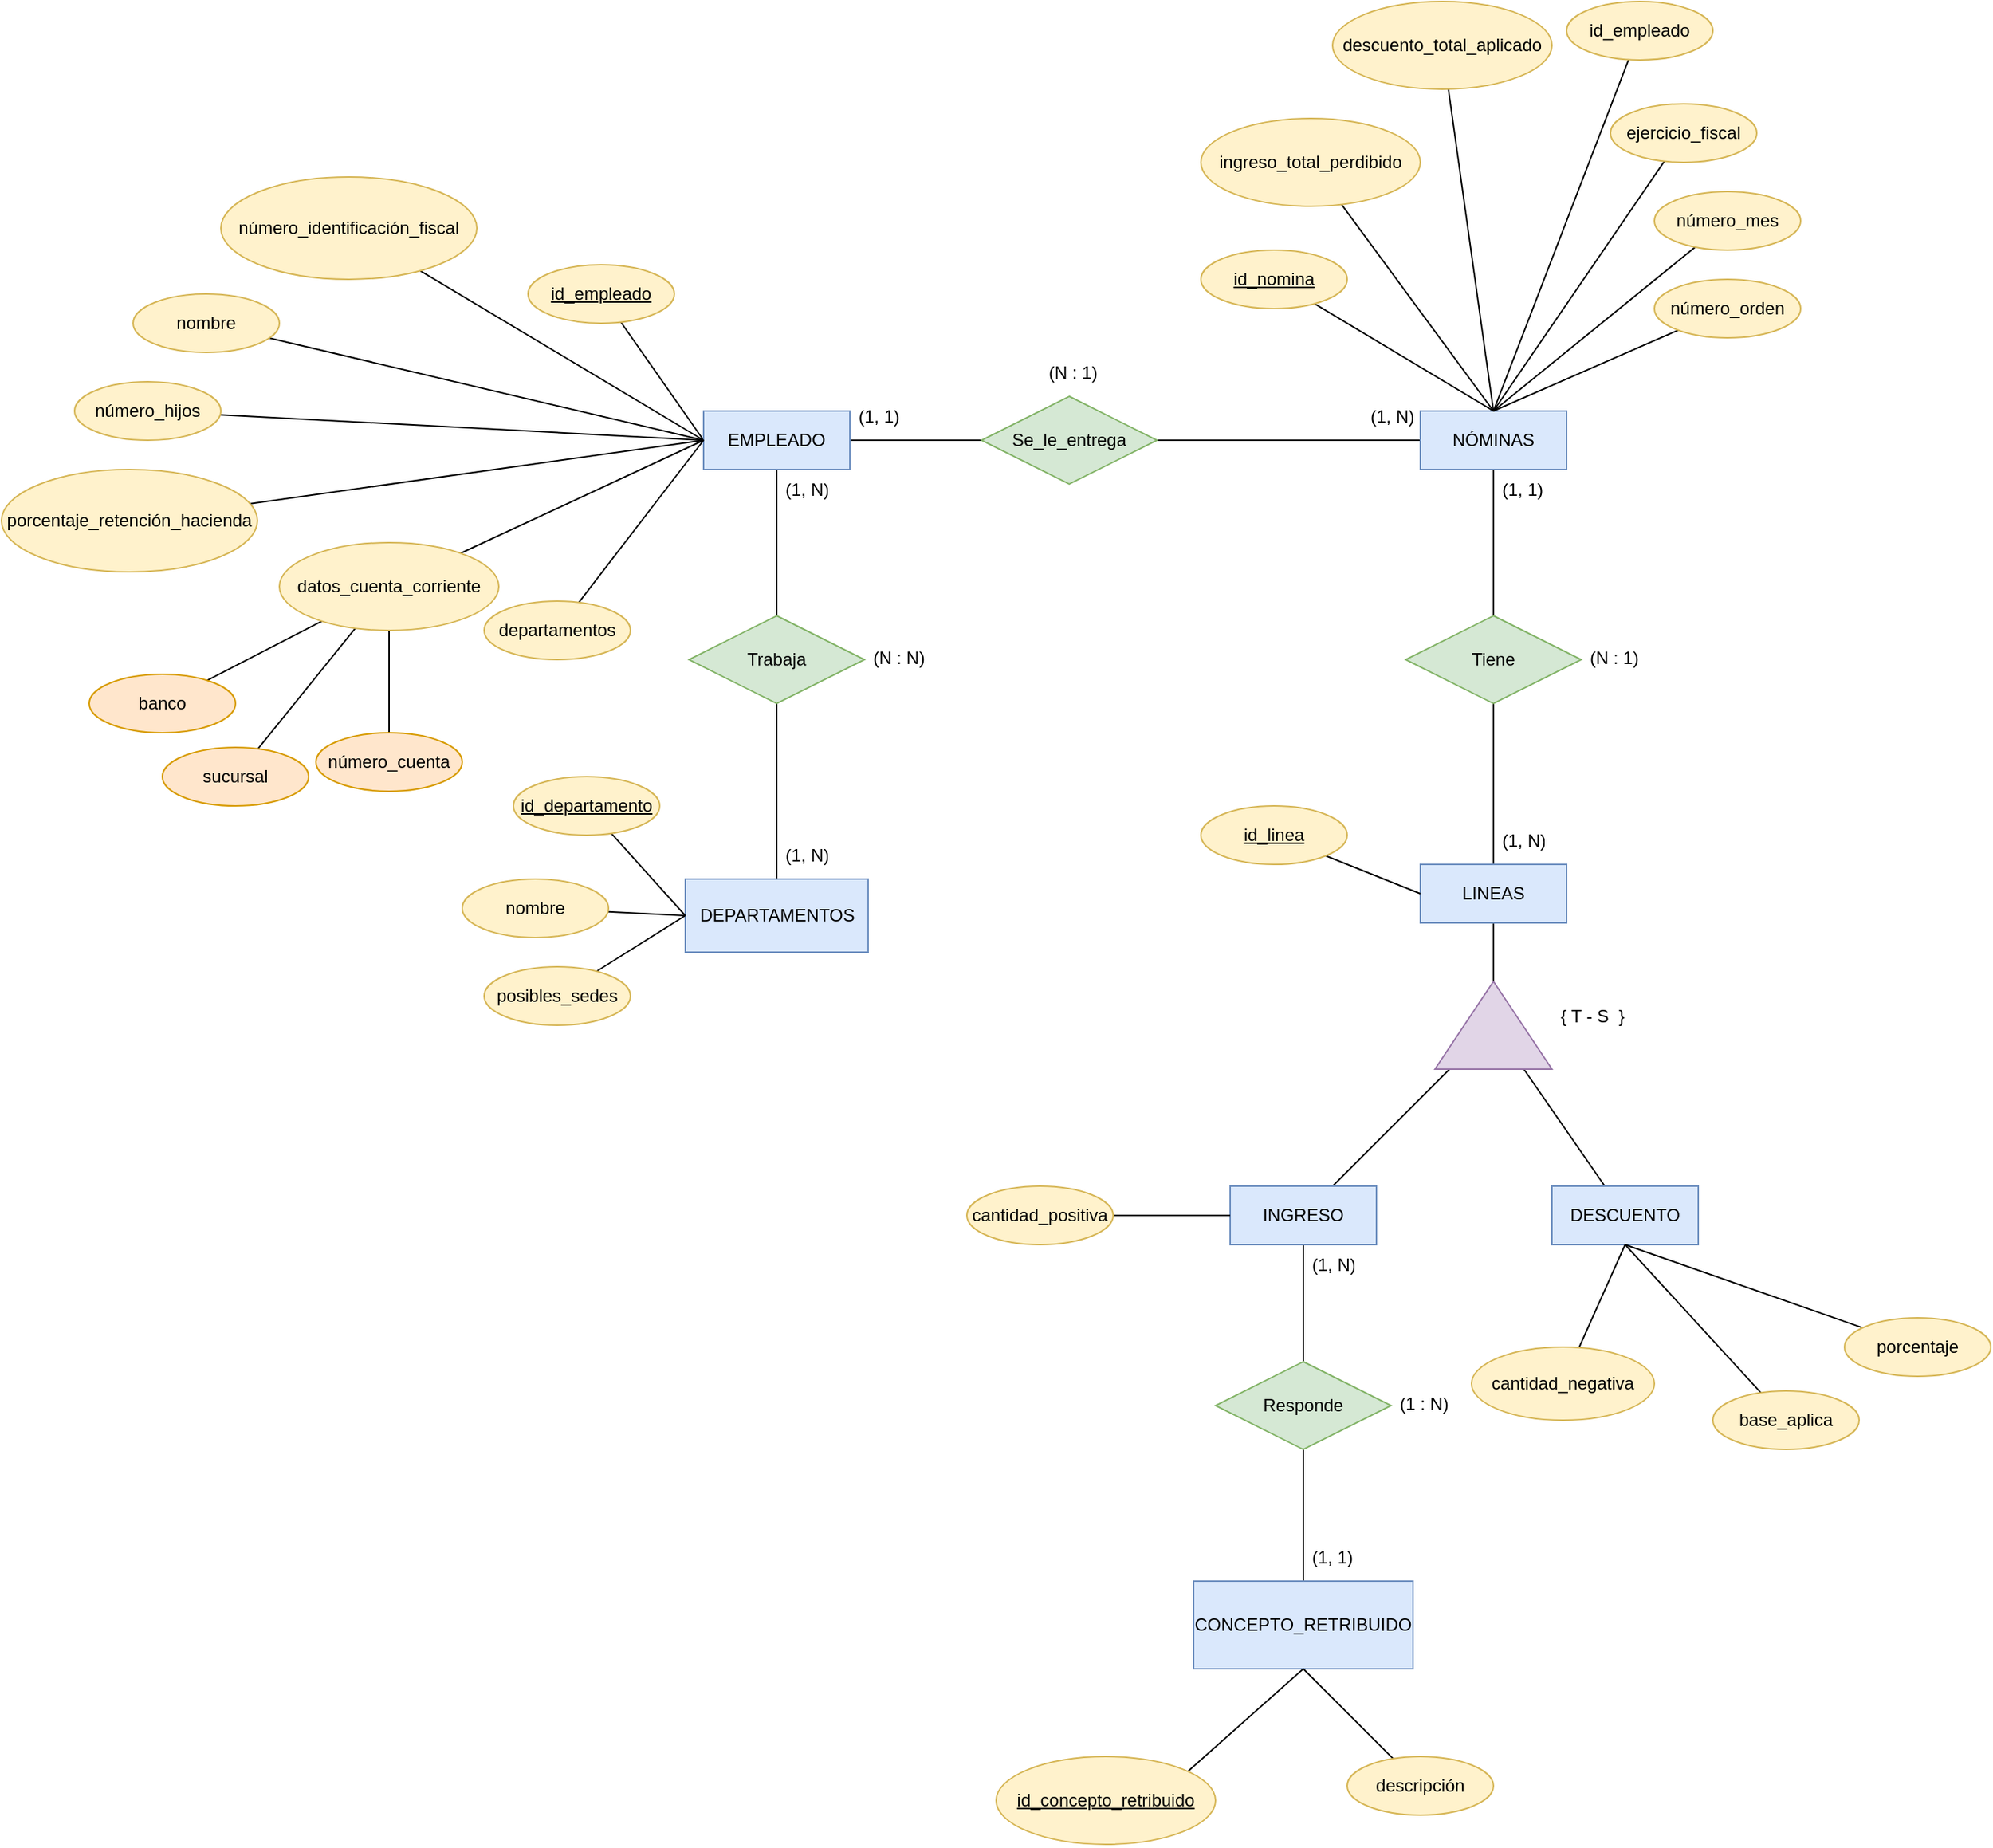 <mxfile version="13.9.9" type="device"><diagram id="gn-qLjakA-v-OQefP6Vq" name="Página-1"><mxGraphModel dx="969" dy="1599" grid="1" gridSize="10" guides="1" tooltips="1" connect="1" arrows="1" fold="1" page="1" pageScale="1" pageWidth="700" pageHeight="1000" math="0" shadow="0"><root><mxCell id="0"/><mxCell id="1" parent="0"/><mxCell id="bvjPhkYItcyv0k88Hpn0-2" style="rounded=0;orthogonalLoop=1;jettySize=auto;html=1;endArrow=none;endFill=0;exitX=0;exitY=0.5;exitDx=0;exitDy=0;" edge="1" parent="1" source="bvjPhkYItcyv0k88Hpn0-1" target="bvjPhkYItcyv0k88Hpn0-4"><mxGeometry relative="1" as="geometry"><mxPoint x="350" y="200" as="targetPoint"/></mxGeometry></mxCell><mxCell id="bvjPhkYItcyv0k88Hpn0-24" style="edgeStyle=none;rounded=0;orthogonalLoop=1;jettySize=auto;html=1;endArrow=none;endFill=0;" edge="1" parent="1" source="bvjPhkYItcyv0k88Hpn0-1" target="bvjPhkYItcyv0k88Hpn0-25"><mxGeometry relative="1" as="geometry"><mxPoint x="200" y="350" as="targetPoint"/></mxGeometry></mxCell><mxCell id="bvjPhkYItcyv0k88Hpn0-34" style="edgeStyle=none;rounded=0;orthogonalLoop=1;jettySize=auto;html=1;endArrow=none;endFill=0;" edge="1" parent="1" source="bvjPhkYItcyv0k88Hpn0-1" target="bvjPhkYItcyv0k88Hpn0-35"><mxGeometry relative="1" as="geometry"><mxPoint x="400" y="200" as="targetPoint"/></mxGeometry></mxCell><mxCell id="bvjPhkYItcyv0k88Hpn0-1" value="EMPLEADO" style="whiteSpace=wrap;html=1;align=center;fillColor=#dae8fc;strokeColor=#6c8ebf;" vertex="1" parent="1"><mxGeometry x="150" y="180" width="100" height="40" as="geometry"/></mxCell><mxCell id="bvjPhkYItcyv0k88Hpn0-4" value="id_empleado" style="ellipse;whiteSpace=wrap;html=1;align=center;fontStyle=4;fillColor=#fff2cc;strokeColor=#d6b656;" vertex="1" parent="1"><mxGeometry x="30" y="80" width="100" height="40" as="geometry"/></mxCell><mxCell id="bvjPhkYItcyv0k88Hpn0-11" style="edgeStyle=none;rounded=0;orthogonalLoop=1;jettySize=auto;html=1;entryX=0;entryY=0.5;entryDx=0;entryDy=0;endArrow=none;endFill=0;" edge="1" parent="1" source="bvjPhkYItcyv0k88Hpn0-5" target="bvjPhkYItcyv0k88Hpn0-1"><mxGeometry relative="1" as="geometry"/></mxCell><mxCell id="bvjPhkYItcyv0k88Hpn0-5" value="número_identificación_fiscal" style="ellipse;whiteSpace=wrap;html=1;align=center;fillColor=#fff2cc;strokeColor=#d6b656;" vertex="1" parent="1"><mxGeometry x="-180" y="20" width="175" height="70" as="geometry"/></mxCell><mxCell id="bvjPhkYItcyv0k88Hpn0-12" style="edgeStyle=none;rounded=0;orthogonalLoop=1;jettySize=auto;html=1;entryX=0;entryY=0.5;entryDx=0;entryDy=0;endArrow=none;endFill=0;" edge="1" parent="1" source="bvjPhkYItcyv0k88Hpn0-6" target="bvjPhkYItcyv0k88Hpn0-1"><mxGeometry relative="1" as="geometry"/></mxCell><mxCell id="bvjPhkYItcyv0k88Hpn0-6" value="nombre" style="ellipse;whiteSpace=wrap;html=1;align=center;fillColor=#fff2cc;strokeColor=#d6b656;" vertex="1" parent="1"><mxGeometry x="-240" y="100" width="100" height="40" as="geometry"/></mxCell><mxCell id="bvjPhkYItcyv0k88Hpn0-13" style="edgeStyle=none;rounded=0;orthogonalLoop=1;jettySize=auto;html=1;entryX=0;entryY=0.5;entryDx=0;entryDy=0;endArrow=none;endFill=0;" edge="1" parent="1" source="bvjPhkYItcyv0k88Hpn0-7" target="bvjPhkYItcyv0k88Hpn0-1"><mxGeometry relative="1" as="geometry"/></mxCell><mxCell id="bvjPhkYItcyv0k88Hpn0-7" value="número_hijos" style="ellipse;whiteSpace=wrap;html=1;align=center;fillColor=#fff2cc;strokeColor=#d6b656;" vertex="1" parent="1"><mxGeometry x="-280" y="160" width="100" height="40" as="geometry"/></mxCell><mxCell id="bvjPhkYItcyv0k88Hpn0-14" style="edgeStyle=none;rounded=0;orthogonalLoop=1;jettySize=auto;html=1;entryX=0;entryY=0.5;entryDx=0;entryDy=0;endArrow=none;endFill=0;" edge="1" parent="1" source="bvjPhkYItcyv0k88Hpn0-8" target="bvjPhkYItcyv0k88Hpn0-1"><mxGeometry relative="1" as="geometry"/></mxCell><mxCell id="bvjPhkYItcyv0k88Hpn0-8" value="porcentaje_retención_hacienda" style="ellipse;whiteSpace=wrap;html=1;align=center;fillColor=#fff2cc;strokeColor=#d6b656;" vertex="1" parent="1"><mxGeometry x="-330" y="220" width="175" height="70" as="geometry"/></mxCell><mxCell id="bvjPhkYItcyv0k88Hpn0-15" style="edgeStyle=none;rounded=0;orthogonalLoop=1;jettySize=auto;html=1;entryX=0;entryY=0.5;entryDx=0;entryDy=0;endArrow=none;endFill=0;" edge="1" parent="1" source="bvjPhkYItcyv0k88Hpn0-9" target="bvjPhkYItcyv0k88Hpn0-1"><mxGeometry relative="1" as="geometry"/></mxCell><mxCell id="bvjPhkYItcyv0k88Hpn0-17" style="edgeStyle=none;rounded=0;orthogonalLoop=1;jettySize=auto;html=1;endArrow=none;endFill=0;" edge="1" parent="1" source="bvjPhkYItcyv0k88Hpn0-9" target="bvjPhkYItcyv0k88Hpn0-18"><mxGeometry relative="1" as="geometry"><mxPoint x="-220" y="380" as="targetPoint"/></mxGeometry></mxCell><mxCell id="bvjPhkYItcyv0k88Hpn0-20" style="edgeStyle=none;rounded=0;orthogonalLoop=1;jettySize=auto;html=1;endArrow=none;endFill=0;" edge="1" parent="1" source="bvjPhkYItcyv0k88Hpn0-9" target="bvjPhkYItcyv0k88Hpn0-21"><mxGeometry relative="1" as="geometry"><mxPoint x="-170" y="430" as="targetPoint"/></mxGeometry></mxCell><mxCell id="bvjPhkYItcyv0k88Hpn0-22" style="edgeStyle=none;rounded=0;orthogonalLoop=1;jettySize=auto;html=1;endArrow=none;endFill=0;" edge="1" parent="1" source="bvjPhkYItcyv0k88Hpn0-9" target="bvjPhkYItcyv0k88Hpn0-23"><mxGeometry relative="1" as="geometry"><mxPoint x="-65" y="420" as="targetPoint"/></mxGeometry></mxCell><mxCell id="bvjPhkYItcyv0k88Hpn0-9" value="datos_cuenta_corriente" style="ellipse;whiteSpace=wrap;html=1;align=center;fillColor=#fff2cc;strokeColor=#d6b656;" vertex="1" parent="1"><mxGeometry x="-140" y="270" width="150" height="60" as="geometry"/></mxCell><mxCell id="bvjPhkYItcyv0k88Hpn0-16" style="edgeStyle=none;rounded=0;orthogonalLoop=1;jettySize=auto;html=1;entryX=0;entryY=0.5;entryDx=0;entryDy=0;endArrow=none;endFill=0;" edge="1" parent="1" source="bvjPhkYItcyv0k88Hpn0-10" target="bvjPhkYItcyv0k88Hpn0-1"><mxGeometry relative="1" as="geometry"/></mxCell><mxCell id="bvjPhkYItcyv0k88Hpn0-10" value="departamentos" style="ellipse;whiteSpace=wrap;html=1;align=center;fillColor=#fff2cc;strokeColor=#d6b656;" vertex="1" parent="1"><mxGeometry y="310" width="100" height="40" as="geometry"/></mxCell><mxCell id="bvjPhkYItcyv0k88Hpn0-18" value="banco" style="ellipse;whiteSpace=wrap;html=1;align=center;fillColor=#ffe6cc;strokeColor=#d79b00;" vertex="1" parent="1"><mxGeometry x="-270" y="360" width="100" height="40" as="geometry"/></mxCell><mxCell id="bvjPhkYItcyv0k88Hpn0-21" value="sucursal" style="ellipse;whiteSpace=wrap;html=1;align=center;fillColor=#ffe6cc;strokeColor=#d79b00;" vertex="1" parent="1"><mxGeometry x="-220" y="410" width="100" height="40" as="geometry"/></mxCell><mxCell id="bvjPhkYItcyv0k88Hpn0-23" value="número_cuenta" style="ellipse;whiteSpace=wrap;html=1;align=center;fillColor=#ffe6cc;strokeColor=#d79b00;" vertex="1" parent="1"><mxGeometry x="-115" y="400" width="100" height="40" as="geometry"/></mxCell><mxCell id="bvjPhkYItcyv0k88Hpn0-26" style="edgeStyle=none;rounded=0;orthogonalLoop=1;jettySize=auto;html=1;endArrow=none;endFill=0;" edge="1" parent="1" source="bvjPhkYItcyv0k88Hpn0-25" target="bvjPhkYItcyv0k88Hpn0-27"><mxGeometry relative="1" as="geometry"><mxPoint x="200" y="520" as="targetPoint"/></mxGeometry></mxCell><mxCell id="bvjPhkYItcyv0k88Hpn0-25" value="Trabaja" style="shape=rhombus;perimeter=rhombusPerimeter;whiteSpace=wrap;html=1;align=center;fillColor=#d5e8d4;strokeColor=#82b366;" vertex="1" parent="1"><mxGeometry x="140" y="320" width="120" height="60" as="geometry"/></mxCell><mxCell id="bvjPhkYItcyv0k88Hpn0-27" value="DEPARTAMENTOS" style="whiteSpace=wrap;html=1;align=center;fillColor=#dae8fc;strokeColor=#6c8ebf;" vertex="1" parent="1"><mxGeometry x="137.5" y="500" width="125" height="50" as="geometry"/></mxCell><mxCell id="bvjPhkYItcyv0k88Hpn0-31" style="edgeStyle=none;rounded=0;orthogonalLoop=1;jettySize=auto;html=1;entryX=0;entryY=0.5;entryDx=0;entryDy=0;endArrow=none;endFill=0;" edge="1" parent="1" source="bvjPhkYItcyv0k88Hpn0-28" target="bvjPhkYItcyv0k88Hpn0-27"><mxGeometry relative="1" as="geometry"/></mxCell><mxCell id="bvjPhkYItcyv0k88Hpn0-28" value="nombre" style="ellipse;whiteSpace=wrap;html=1;align=center;fillColor=#fff2cc;strokeColor=#d6b656;" vertex="1" parent="1"><mxGeometry x="-15" y="500" width="100" height="40" as="geometry"/></mxCell><mxCell id="bvjPhkYItcyv0k88Hpn0-30" style="edgeStyle=none;rounded=0;orthogonalLoop=1;jettySize=auto;html=1;entryX=0;entryY=0.5;entryDx=0;entryDy=0;endArrow=none;endFill=0;" edge="1" parent="1" source="bvjPhkYItcyv0k88Hpn0-29" target="bvjPhkYItcyv0k88Hpn0-27"><mxGeometry relative="1" as="geometry"/></mxCell><mxCell id="bvjPhkYItcyv0k88Hpn0-29" value="id_departamento" style="ellipse;whiteSpace=wrap;html=1;align=center;fontStyle=4;fillColor=#fff2cc;strokeColor=#d6b656;" vertex="1" parent="1"><mxGeometry x="20" y="430" width="100" height="40" as="geometry"/></mxCell><mxCell id="bvjPhkYItcyv0k88Hpn0-33" style="edgeStyle=none;rounded=0;orthogonalLoop=1;jettySize=auto;html=1;entryX=0;entryY=0.5;entryDx=0;entryDy=0;endArrow=none;endFill=0;" edge="1" parent="1" source="bvjPhkYItcyv0k88Hpn0-32" target="bvjPhkYItcyv0k88Hpn0-27"><mxGeometry relative="1" as="geometry"/></mxCell><mxCell id="bvjPhkYItcyv0k88Hpn0-32" value="posibles_sedes" style="ellipse;whiteSpace=wrap;html=1;align=center;fillColor=#fff2cc;strokeColor=#d6b656;" vertex="1" parent="1"><mxGeometry y="560" width="100" height="40" as="geometry"/></mxCell><mxCell id="bvjPhkYItcyv0k88Hpn0-36" style="edgeStyle=none;rounded=0;orthogonalLoop=1;jettySize=auto;html=1;endArrow=none;endFill=0;" edge="1" parent="1" source="bvjPhkYItcyv0k88Hpn0-35" target="bvjPhkYItcyv0k88Hpn0-37"><mxGeometry relative="1" as="geometry"><mxPoint x="570" y="200" as="targetPoint"/></mxGeometry></mxCell><mxCell id="bvjPhkYItcyv0k88Hpn0-35" value="Se_le_entrega" style="shape=rhombus;perimeter=rhombusPerimeter;whiteSpace=wrap;html=1;align=center;fillColor=#d5e8d4;strokeColor=#82b366;" vertex="1" parent="1"><mxGeometry x="340" y="170" width="120" height="60" as="geometry"/></mxCell><mxCell id="bvjPhkYItcyv0k88Hpn0-44" style="edgeStyle=none;rounded=0;orthogonalLoop=1;jettySize=auto;html=1;endArrow=none;endFill=0;" edge="1" parent="1" source="bvjPhkYItcyv0k88Hpn0-37" target="bvjPhkYItcyv0k88Hpn0-45"><mxGeometry relative="1" as="geometry"><mxPoint x="690" y="330" as="targetPoint"/></mxGeometry></mxCell><mxCell id="bvjPhkYItcyv0k88Hpn0-37" value="NÓMINAS" style="whiteSpace=wrap;html=1;align=center;fillColor=#dae8fc;strokeColor=#6c8ebf;" vertex="1" parent="1"><mxGeometry x="640" y="180" width="100" height="40" as="geometry"/></mxCell><mxCell id="bvjPhkYItcyv0k88Hpn0-41" style="edgeStyle=none;rounded=0;orthogonalLoop=1;jettySize=auto;html=1;entryX=0.5;entryY=0;entryDx=0;entryDy=0;endArrow=none;endFill=0;" edge="1" parent="1" source="bvjPhkYItcyv0k88Hpn0-38" target="bvjPhkYItcyv0k88Hpn0-37"><mxGeometry relative="1" as="geometry"/></mxCell><mxCell id="bvjPhkYItcyv0k88Hpn0-38" value="id_nomina" style="ellipse;whiteSpace=wrap;html=1;align=center;fontStyle=4;fillColor=#fff2cc;strokeColor=#d6b656;" vertex="1" parent="1"><mxGeometry x="490" y="70" width="100" height="40" as="geometry"/></mxCell><mxCell id="bvjPhkYItcyv0k88Hpn0-42" style="edgeStyle=none;rounded=0;orthogonalLoop=1;jettySize=auto;html=1;entryX=0.5;entryY=0;entryDx=0;entryDy=0;endArrow=none;endFill=0;" edge="1" parent="1" source="bvjPhkYItcyv0k88Hpn0-39" target="bvjPhkYItcyv0k88Hpn0-37"><mxGeometry relative="1" as="geometry"/></mxCell><mxCell id="bvjPhkYItcyv0k88Hpn0-39" value="ingreso_total_perdibido" style="ellipse;whiteSpace=wrap;html=1;align=center;fillColor=#fff2cc;strokeColor=#d6b656;" vertex="1" parent="1"><mxGeometry x="490" y="-20" width="150" height="60" as="geometry"/></mxCell><mxCell id="bvjPhkYItcyv0k88Hpn0-43" style="edgeStyle=none;rounded=0;orthogonalLoop=1;jettySize=auto;html=1;entryX=0.5;entryY=0;entryDx=0;entryDy=0;endArrow=none;endFill=0;" edge="1" parent="1" source="bvjPhkYItcyv0k88Hpn0-40" target="bvjPhkYItcyv0k88Hpn0-37"><mxGeometry relative="1" as="geometry"/></mxCell><mxCell id="bvjPhkYItcyv0k88Hpn0-40" value="descuento_total_aplicado" style="ellipse;whiteSpace=wrap;html=1;align=center;fillColor=#fff2cc;strokeColor=#d6b656;" vertex="1" parent="1"><mxGeometry x="580" y="-100" width="150" height="60" as="geometry"/></mxCell><mxCell id="bvjPhkYItcyv0k88Hpn0-46" style="edgeStyle=none;rounded=0;orthogonalLoop=1;jettySize=auto;html=1;endArrow=none;endFill=0;" edge="1" parent="1" source="bvjPhkYItcyv0k88Hpn0-45" target="bvjPhkYItcyv0k88Hpn0-47"><mxGeometry relative="1" as="geometry"><mxPoint x="690" y="510" as="targetPoint"/></mxGeometry></mxCell><mxCell id="bvjPhkYItcyv0k88Hpn0-45" value="Tiene" style="shape=rhombus;perimeter=rhombusPerimeter;whiteSpace=wrap;html=1;align=center;fillColor=#d5e8d4;strokeColor=#82b366;" vertex="1" parent="1"><mxGeometry x="630" y="320" width="120" height="60" as="geometry"/></mxCell><mxCell id="bvjPhkYItcyv0k88Hpn0-52" style="edgeStyle=none;rounded=0;orthogonalLoop=1;jettySize=auto;html=1;endArrow=none;endFill=0;" edge="1" parent="1" source="bvjPhkYItcyv0k88Hpn0-47" target="bvjPhkYItcyv0k88Hpn0-53"><mxGeometry relative="1" as="geometry"><mxPoint x="690" y="600" as="targetPoint"/></mxGeometry></mxCell><mxCell id="bvjPhkYItcyv0k88Hpn0-47" value="LINEAS" style="whiteSpace=wrap;html=1;align=center;fillColor=#dae8fc;strokeColor=#6c8ebf;" vertex="1" parent="1"><mxGeometry x="640" y="490" width="100" height="40" as="geometry"/></mxCell><mxCell id="bvjPhkYItcyv0k88Hpn0-51" style="edgeStyle=none;rounded=0;orthogonalLoop=1;jettySize=auto;html=1;entryX=0;entryY=0.5;entryDx=0;entryDy=0;endArrow=none;endFill=0;" edge="1" parent="1" source="bvjPhkYItcyv0k88Hpn0-49" target="bvjPhkYItcyv0k88Hpn0-47"><mxGeometry relative="1" as="geometry"/></mxCell><mxCell id="bvjPhkYItcyv0k88Hpn0-49" value="id_linea" style="ellipse;whiteSpace=wrap;html=1;align=center;fontStyle=4;fillColor=#fff2cc;strokeColor=#d6b656;" vertex="1" parent="1"><mxGeometry x="490" y="450" width="100" height="40" as="geometry"/></mxCell><mxCell id="bvjPhkYItcyv0k88Hpn0-54" style="edgeStyle=none;rounded=0;orthogonalLoop=1;jettySize=auto;html=1;endArrow=none;endFill=0;" edge="1" parent="1" source="bvjPhkYItcyv0k88Hpn0-53" target="bvjPhkYItcyv0k88Hpn0-55"><mxGeometry relative="1" as="geometry"><mxPoint x="560" y="730" as="targetPoint"/></mxGeometry></mxCell><mxCell id="bvjPhkYItcyv0k88Hpn0-56" style="edgeStyle=none;rounded=0;orthogonalLoop=1;jettySize=auto;html=1;endArrow=none;endFill=0;" edge="1" parent="1" source="bvjPhkYItcyv0k88Hpn0-53" target="bvjPhkYItcyv0k88Hpn0-57"><mxGeometry relative="1" as="geometry"><mxPoint x="780" y="710" as="targetPoint"/></mxGeometry></mxCell><mxCell id="bvjPhkYItcyv0k88Hpn0-53" value="" style="triangle;whiteSpace=wrap;html=1;rotation=-90;fillColor=#e1d5e7;strokeColor=#9673a6;" vertex="1" parent="1"><mxGeometry x="660" y="560" width="60" height="80" as="geometry"/></mxCell><mxCell id="bvjPhkYItcyv0k88Hpn0-71" style="edgeStyle=none;rounded=0;orthogonalLoop=1;jettySize=auto;html=1;endArrow=none;endFill=0;" edge="1" parent="1" source="bvjPhkYItcyv0k88Hpn0-55" target="bvjPhkYItcyv0k88Hpn0-72"><mxGeometry relative="1" as="geometry"><mxPoint x="560" y="860" as="targetPoint"/></mxGeometry></mxCell><mxCell id="bvjPhkYItcyv0k88Hpn0-55" value="INGRESO" style="whiteSpace=wrap;html=1;align=center;fillColor=#dae8fc;strokeColor=#6c8ebf;" vertex="1" parent="1"><mxGeometry x="510" y="710" width="100" height="40" as="geometry"/></mxCell><mxCell id="bvjPhkYItcyv0k88Hpn0-57" value="DESCUENTO" style="whiteSpace=wrap;html=1;align=center;fillColor=#dae8fc;strokeColor=#6c8ebf;" vertex="1" parent="1"><mxGeometry x="730" y="710" width="100" height="40" as="geometry"/></mxCell><mxCell id="bvjPhkYItcyv0k88Hpn0-61" style="edgeStyle=none;rounded=0;orthogonalLoop=1;jettySize=auto;html=1;entryX=0;entryY=0.5;entryDx=0;entryDy=0;endArrow=none;endFill=0;" edge="1" parent="1" source="bvjPhkYItcyv0k88Hpn0-59" target="bvjPhkYItcyv0k88Hpn0-55"><mxGeometry relative="1" as="geometry"/></mxCell><mxCell id="bvjPhkYItcyv0k88Hpn0-59" value="cantidad_positiva" style="ellipse;whiteSpace=wrap;html=1;align=center;fillColor=#fff2cc;strokeColor=#d6b656;" vertex="1" parent="1"><mxGeometry x="330" y="710" width="100" height="40" as="geometry"/></mxCell><mxCell id="bvjPhkYItcyv0k88Hpn0-65" style="edgeStyle=none;rounded=0;orthogonalLoop=1;jettySize=auto;html=1;entryX=0.5;entryY=1;entryDx=0;entryDy=0;endArrow=none;endFill=0;" edge="1" parent="1" source="bvjPhkYItcyv0k88Hpn0-62" target="bvjPhkYItcyv0k88Hpn0-57"><mxGeometry relative="1" as="geometry"/></mxCell><mxCell id="bvjPhkYItcyv0k88Hpn0-62" value="cantidad_negativa" style="ellipse;whiteSpace=wrap;html=1;align=center;fillColor=#fff2cc;strokeColor=#d6b656;" vertex="1" parent="1"><mxGeometry x="675" y="820" width="125" height="50" as="geometry"/></mxCell><mxCell id="bvjPhkYItcyv0k88Hpn0-66" style="edgeStyle=none;rounded=0;orthogonalLoop=1;jettySize=auto;html=1;entryX=0.5;entryY=1;entryDx=0;entryDy=0;endArrow=none;endFill=0;" edge="1" parent="1" source="bvjPhkYItcyv0k88Hpn0-63" target="bvjPhkYItcyv0k88Hpn0-57"><mxGeometry relative="1" as="geometry"/></mxCell><mxCell id="bvjPhkYItcyv0k88Hpn0-63" value="base_aplica" style="ellipse;whiteSpace=wrap;html=1;align=center;fillColor=#fff2cc;strokeColor=#d6b656;" vertex="1" parent="1"><mxGeometry x="840" y="850" width="100" height="40" as="geometry"/></mxCell><mxCell id="bvjPhkYItcyv0k88Hpn0-67" style="edgeStyle=none;rounded=0;orthogonalLoop=1;jettySize=auto;html=1;entryX=0.5;entryY=1;entryDx=0;entryDy=0;endArrow=none;endFill=0;" edge="1" parent="1" source="bvjPhkYItcyv0k88Hpn0-64" target="bvjPhkYItcyv0k88Hpn0-57"><mxGeometry relative="1" as="geometry"/></mxCell><mxCell id="bvjPhkYItcyv0k88Hpn0-64" value="porcentaje" style="ellipse;whiteSpace=wrap;html=1;align=center;fillColor=#fff2cc;strokeColor=#d6b656;" vertex="1" parent="1"><mxGeometry x="930" y="800" width="100" height="40" as="geometry"/></mxCell><mxCell id="bvjPhkYItcyv0k88Hpn0-73" style="edgeStyle=none;rounded=0;orthogonalLoop=1;jettySize=auto;html=1;endArrow=none;endFill=0;" edge="1" parent="1" source="bvjPhkYItcyv0k88Hpn0-72" target="bvjPhkYItcyv0k88Hpn0-75"><mxGeometry relative="1" as="geometry"><mxPoint x="560" y="990" as="targetPoint"/></mxGeometry></mxCell><mxCell id="bvjPhkYItcyv0k88Hpn0-72" value="Responde" style="shape=rhombus;perimeter=rhombusPerimeter;whiteSpace=wrap;html=1;align=center;fillColor=#d5e8d4;strokeColor=#82b366;" vertex="1" parent="1"><mxGeometry x="500" y="830" width="120" height="60" as="geometry"/></mxCell><mxCell id="bvjPhkYItcyv0k88Hpn0-75" value="CONCEPTO_RETRIBUIDO" style="whiteSpace=wrap;html=1;align=center;fillColor=#dae8fc;strokeColor=#6c8ebf;" vertex="1" parent="1"><mxGeometry x="485" y="980" width="150" height="60" as="geometry"/></mxCell><mxCell id="bvjPhkYItcyv0k88Hpn0-78" style="edgeStyle=none;rounded=0;orthogonalLoop=1;jettySize=auto;html=1;exitX=0.5;exitY=1;exitDx=0;exitDy=0;entryX=0.5;entryY=1;entryDx=0;entryDy=0;endArrow=none;endFill=0;" edge="1" parent="1" source="bvjPhkYItcyv0k88Hpn0-76" target="bvjPhkYItcyv0k88Hpn0-75"><mxGeometry relative="1" as="geometry"/></mxCell><mxCell id="bvjPhkYItcyv0k88Hpn0-76" value="id_concepto_retribuido" style="ellipse;whiteSpace=wrap;html=1;align=center;fontStyle=4;fillColor=#fff2cc;strokeColor=#d6b656;" vertex="1" parent="1"><mxGeometry x="350" y="1100" width="150" height="60" as="geometry"/></mxCell><mxCell id="bvjPhkYItcyv0k88Hpn0-79" style="edgeStyle=none;rounded=0;orthogonalLoop=1;jettySize=auto;html=1;entryX=0.5;entryY=1;entryDx=0;entryDy=0;endArrow=none;endFill=0;" edge="1" parent="1" source="bvjPhkYItcyv0k88Hpn0-77" target="bvjPhkYItcyv0k88Hpn0-75"><mxGeometry relative="1" as="geometry"/></mxCell><mxCell id="bvjPhkYItcyv0k88Hpn0-77" value="descripción" style="ellipse;whiteSpace=wrap;html=1;align=center;fillColor=#fff2cc;strokeColor=#d6b656;" vertex="1" parent="1"><mxGeometry x="590" y="1100" width="100" height="40" as="geometry"/></mxCell><mxCell id="bvjPhkYItcyv0k88Hpn0-80" value="(1, N)" style="text;strokeColor=none;fillColor=none;spacingLeft=4;spacingRight=4;overflow=hidden;rotatable=0;points=[[0,0.5],[1,0.5]];portConstraint=eastwest;fontSize=12;" vertex="1" parent="1"><mxGeometry x="600" y="170" width="40" height="30" as="geometry"/></mxCell><mxCell id="bvjPhkYItcyv0k88Hpn0-81" value="{ T - S  }" style="text;strokeColor=none;fillColor=none;spacingLeft=4;spacingRight=4;overflow=hidden;rotatable=0;points=[[0,0.5],[1,0.5]];portConstraint=eastwest;fontSize=12;" vertex="1" parent="1"><mxGeometry x="730" y="580" width="60" height="30" as="geometry"/></mxCell><mxCell id="bvjPhkYItcyv0k88Hpn0-82" value="(1, 1)" style="text;strokeColor=none;fillColor=none;spacingLeft=4;spacingRight=4;overflow=hidden;rotatable=0;points=[[0,0.5],[1,0.5]];portConstraint=eastwest;fontSize=12;" vertex="1" parent="1"><mxGeometry x="250" y="170" width="40" height="30" as="geometry"/></mxCell><mxCell id="bvjPhkYItcyv0k88Hpn0-83" value="(N : 1)" style="text;strokeColor=none;fillColor=none;spacingLeft=4;spacingRight=4;overflow=hidden;rotatable=0;points=[[0,0.5],[1,0.5]];portConstraint=eastwest;fontSize=12;" vertex="1" parent="1"><mxGeometry x="380" y="140" width="50" height="30" as="geometry"/></mxCell><mxCell id="bvjPhkYItcyv0k88Hpn0-84" value="(1, N)" style="text;strokeColor=none;fillColor=none;spacingLeft=4;spacingRight=4;overflow=hidden;rotatable=0;points=[[0,0.5],[1,0.5]];portConstraint=eastwest;fontSize=12;" vertex="1" parent="1"><mxGeometry x="200" y="470" width="40" height="30" as="geometry"/></mxCell><mxCell id="bvjPhkYItcyv0k88Hpn0-85" value="(1, N)" style="text;strokeColor=none;fillColor=none;spacingLeft=4;spacingRight=4;overflow=hidden;rotatable=0;points=[[0,0.5],[1,0.5]];portConstraint=eastwest;fontSize=12;" vertex="1" parent="1"><mxGeometry x="200" y="220" width="40" height="30" as="geometry"/></mxCell><mxCell id="bvjPhkYItcyv0k88Hpn0-86" value="(N : N)" style="text;strokeColor=none;fillColor=none;spacingLeft=4;spacingRight=4;overflow=hidden;rotatable=0;points=[[0,0.5],[1,0.5]];portConstraint=eastwest;fontSize=12;" vertex="1" parent="1"><mxGeometry x="260" y="335" width="50" height="30" as="geometry"/></mxCell><mxCell id="bvjPhkYItcyv0k88Hpn0-87" value="(1, N)" style="text;strokeColor=none;fillColor=none;spacingLeft=4;spacingRight=4;overflow=hidden;rotatable=0;points=[[0,0.5],[1,0.5]];portConstraint=eastwest;fontSize=12;" vertex="1" parent="1"><mxGeometry x="690" y="460" width="40" height="30" as="geometry"/></mxCell><mxCell id="bvjPhkYItcyv0k88Hpn0-88" value="(1, 1)" style="text;strokeColor=none;fillColor=none;spacingLeft=4;spacingRight=4;overflow=hidden;rotatable=0;points=[[0,0.5],[1,0.5]];portConstraint=eastwest;fontSize=12;" vertex="1" parent="1"><mxGeometry x="690" y="220" width="40" height="30" as="geometry"/></mxCell><mxCell id="bvjPhkYItcyv0k88Hpn0-89" value="(N : 1)" style="text;strokeColor=none;fillColor=none;spacingLeft=4;spacingRight=4;overflow=hidden;rotatable=0;points=[[0,0.5],[1,0.5]];portConstraint=eastwest;fontSize=12;" vertex="1" parent="1"><mxGeometry x="750" y="335" width="50" height="30" as="geometry"/></mxCell><mxCell id="bvjPhkYItcyv0k88Hpn0-90" value="(1, 1)" style="text;strokeColor=none;fillColor=none;spacingLeft=4;spacingRight=4;overflow=hidden;rotatable=0;points=[[0,0.5],[1,0.5]];portConstraint=eastwest;fontSize=12;" vertex="1" parent="1"><mxGeometry x="560" y="950" width="40" height="30" as="geometry"/></mxCell><mxCell id="bvjPhkYItcyv0k88Hpn0-91" value="(1, N)" style="text;strokeColor=none;fillColor=none;spacingLeft=4;spacingRight=4;overflow=hidden;rotatable=0;points=[[0,0.5],[1,0.5]];portConstraint=eastwest;fontSize=12;" vertex="1" parent="1"><mxGeometry x="560" y="750" width="40" height="30" as="geometry"/></mxCell><mxCell id="bvjPhkYItcyv0k88Hpn0-92" value="(1 : N)" style="text;strokeColor=none;fillColor=none;spacingLeft=4;spacingRight=4;overflow=hidden;rotatable=0;points=[[0,0.5],[1,0.5]];portConstraint=eastwest;fontSize=12;" vertex="1" parent="1"><mxGeometry x="620" y="845" width="50" height="30" as="geometry"/></mxCell><mxCell id="bvjPhkYItcyv0k88Hpn0-101" style="edgeStyle=none;rounded=0;orthogonalLoop=1;jettySize=auto;html=1;entryX=0.5;entryY=0;entryDx=0;entryDy=0;endArrow=none;endFill=0;" edge="1" parent="1" source="bvjPhkYItcyv0k88Hpn0-93" target="bvjPhkYItcyv0k88Hpn0-37"><mxGeometry relative="1" as="geometry"/></mxCell><mxCell id="bvjPhkYItcyv0k88Hpn0-93" value="id_empleado" style="ellipse;whiteSpace=wrap;html=1;align=center;fillColor=#fff2cc;strokeColor=#d6b656;" vertex="1" parent="1"><mxGeometry x="740" y="-100" width="100" height="40" as="geometry"/></mxCell><mxCell id="bvjPhkYItcyv0k88Hpn0-100" style="edgeStyle=none;rounded=0;orthogonalLoop=1;jettySize=auto;html=1;entryX=0.5;entryY=0;entryDx=0;entryDy=0;endArrow=none;endFill=0;" edge="1" parent="1" source="bvjPhkYItcyv0k88Hpn0-94" target="bvjPhkYItcyv0k88Hpn0-37"><mxGeometry relative="1" as="geometry"/></mxCell><mxCell id="bvjPhkYItcyv0k88Hpn0-94" value="ejercicio_fiscal" style="ellipse;whiteSpace=wrap;html=1;align=center;fillColor=#fff2cc;strokeColor=#d6b656;" vertex="1" parent="1"><mxGeometry x="770" y="-30" width="100" height="40" as="geometry"/></mxCell><mxCell id="bvjPhkYItcyv0k88Hpn0-99" style="edgeStyle=none;rounded=0;orthogonalLoop=1;jettySize=auto;html=1;entryX=0.5;entryY=0;entryDx=0;entryDy=0;endArrow=none;endFill=0;" edge="1" parent="1" source="bvjPhkYItcyv0k88Hpn0-95" target="bvjPhkYItcyv0k88Hpn0-37"><mxGeometry relative="1" as="geometry"/></mxCell><mxCell id="bvjPhkYItcyv0k88Hpn0-95" value="número_mes" style="ellipse;whiteSpace=wrap;html=1;align=center;fillColor=#fff2cc;strokeColor=#d6b656;" vertex="1" parent="1"><mxGeometry x="800" y="30" width="100" height="40" as="geometry"/></mxCell><mxCell id="bvjPhkYItcyv0k88Hpn0-98" style="edgeStyle=none;rounded=0;orthogonalLoop=1;jettySize=auto;html=1;entryX=0.5;entryY=0;entryDx=0;entryDy=0;endArrow=none;endFill=0;" edge="1" parent="1" source="bvjPhkYItcyv0k88Hpn0-97" target="bvjPhkYItcyv0k88Hpn0-37"><mxGeometry relative="1" as="geometry"/></mxCell><mxCell id="bvjPhkYItcyv0k88Hpn0-97" value="número_orden" style="ellipse;whiteSpace=wrap;html=1;align=center;fillColor=#fff2cc;strokeColor=#d6b656;" vertex="1" parent="1"><mxGeometry x="800" y="90" width="100" height="40" as="geometry"/></mxCell></root></mxGraphModel></diagram></mxfile>